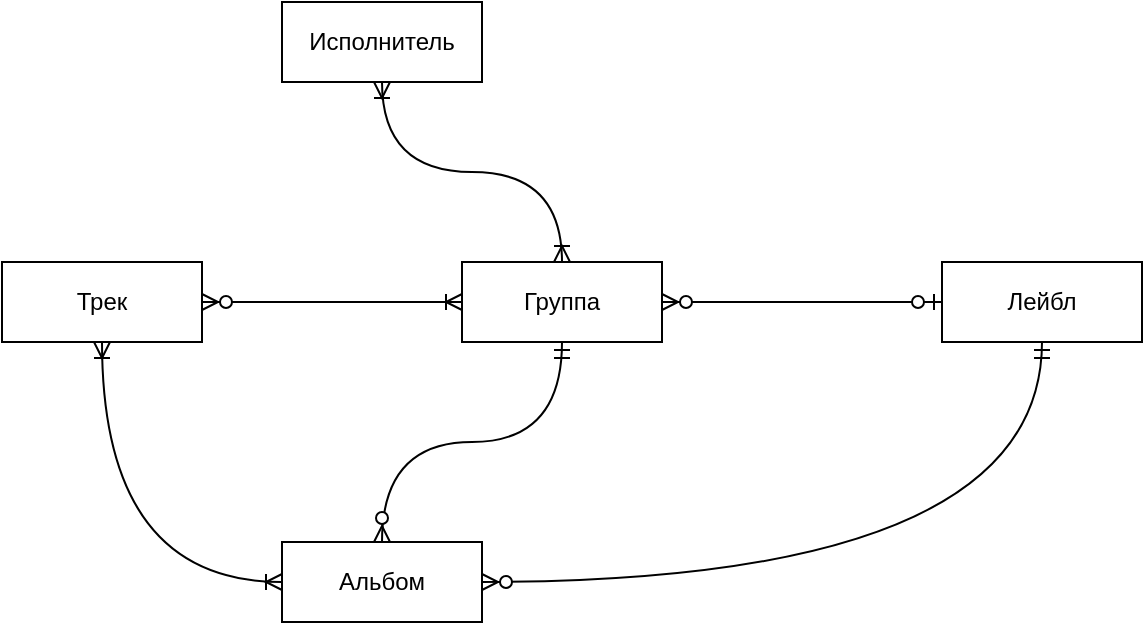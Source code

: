 <mxfile version="23.1.5" type="device">
  <diagram id="R2lEEEUBdFMjLlhIrx00" name="Page-1">
    <mxGraphModel dx="1486" dy="1307" grid="1" gridSize="10" guides="1" tooltips="1" connect="1" arrows="1" fold="1" page="0" pageScale="1" pageWidth="850" pageHeight="1100" math="0" shadow="0" extFonts="Permanent Marker^https://fonts.googleapis.com/css?family=Permanent+Marker">
      <root>
        <mxCell id="0" />
        <mxCell id="1" parent="0" />
        <mxCell id="dRvMTD8Y2ig5f0vn7IyD-3" value="Трек" style="whiteSpace=wrap;html=1;align=center;strokeColor=default;verticalAlign=middle;fontFamily=Helvetica;fontSize=12;fontColor=default;fillColor=default;" parent="1" vertex="1">
          <mxGeometry x="500" y="70" width="100" height="40" as="geometry" />
        </mxCell>
        <mxCell id="dRvMTD8Y2ig5f0vn7IyD-4" value="Исполнитель" style="whiteSpace=wrap;html=1;align=center;" parent="1" vertex="1">
          <mxGeometry x="640" y="-60" width="100" height="40" as="geometry" />
        </mxCell>
        <mxCell id="dRvMTD8Y2ig5f0vn7IyD-6" value="Лейбл" style="whiteSpace=wrap;html=1;align=center;" parent="1" vertex="1">
          <mxGeometry x="970" y="70" width="100" height="40" as="geometry" />
        </mxCell>
        <mxCell id="dRvMTD8Y2ig5f0vn7IyD-7" value="Группа" style="whiteSpace=wrap;html=1;align=center;" parent="1" vertex="1">
          <mxGeometry x="730" y="70" width="100" height="40" as="geometry" />
        </mxCell>
        <mxCell id="dRvMTD8Y2ig5f0vn7IyD-13" value="Альбом" style="whiteSpace=wrap;html=1;align=center;strokeColor=default;verticalAlign=middle;fontFamily=Helvetica;fontSize=12;fontColor=default;fillColor=default;" parent="1" vertex="1">
          <mxGeometry x="640" y="210" width="100" height="40" as="geometry" />
        </mxCell>
        <mxCell id="dRvMTD8Y2ig5f0vn7IyD-14" value="" style="edgeStyle=entityRelationEdgeStyle;fontSize=12;html=1;endArrow=ERzeroToMany;startArrow=ERzeroToOne;rounded=0;fontFamily=Helvetica;fontColor=default;" parent="1" source="dRvMTD8Y2ig5f0vn7IyD-6" target="dRvMTD8Y2ig5f0vn7IyD-7" edge="1">
          <mxGeometry width="100" height="100" relative="1" as="geometry">
            <mxPoint x="600" y="100" as="sourcePoint" />
            <mxPoint x="700" as="targetPoint" />
          </mxGeometry>
        </mxCell>
        <mxCell id="dRvMTD8Y2ig5f0vn7IyD-15" value="" style="edgeStyle=orthogonalEdgeStyle;fontSize=12;html=1;endArrow=ERoneToMany;startArrow=ERoneToMany;rounded=0;fontFamily=Helvetica;fontColor=default;curved=1;" parent="1" source="dRvMTD8Y2ig5f0vn7IyD-7" target="dRvMTD8Y2ig5f0vn7IyD-4" edge="1">
          <mxGeometry width="100" height="100" relative="1" as="geometry">
            <mxPoint x="600" y="100" as="sourcePoint" />
            <mxPoint x="700" as="targetPoint" />
          </mxGeometry>
        </mxCell>
        <mxCell id="dRvMTD8Y2ig5f0vn7IyD-16" value="" style="edgeStyle=orthogonalEdgeStyle;fontSize=12;html=1;endArrow=ERzeroToMany;startArrow=ERmandOne;rounded=0;fontFamily=Helvetica;fontColor=default;curved=1;" parent="1" source="dRvMTD8Y2ig5f0vn7IyD-7" target="dRvMTD8Y2ig5f0vn7IyD-13" edge="1">
          <mxGeometry width="100" height="100" relative="1" as="geometry">
            <mxPoint x="600" y="100" as="sourcePoint" />
            <mxPoint x="700" as="targetPoint" />
          </mxGeometry>
        </mxCell>
        <mxCell id="dRvMTD8Y2ig5f0vn7IyD-17" value="" style="edgeStyle=orthogonalEdgeStyle;fontSize=12;html=1;endArrow=ERoneToMany;startArrow=ERoneToMany;rounded=0;fontFamily=Helvetica;fontColor=default;curved=1;startFill=0;" parent="1" source="dRvMTD8Y2ig5f0vn7IyD-13" target="dRvMTD8Y2ig5f0vn7IyD-3" edge="1">
          <mxGeometry width="100" height="100" relative="1" as="geometry">
            <mxPoint x="600" y="100" as="sourcePoint" />
            <mxPoint x="700" as="targetPoint" />
          </mxGeometry>
        </mxCell>
        <mxCell id="dRvMTD8Y2ig5f0vn7IyD-18" value="" style="edgeStyle=orthogonalEdgeStyle;fontSize=12;html=1;endArrow=ERoneToMany;startArrow=ERzeroToMany;rounded=0;fontFamily=Helvetica;fontColor=default;curved=1;" parent="1" source="dRvMTD8Y2ig5f0vn7IyD-3" target="dRvMTD8Y2ig5f0vn7IyD-7" edge="1">
          <mxGeometry width="100" height="100" relative="1" as="geometry">
            <mxPoint x="600" y="100" as="sourcePoint" />
            <mxPoint x="700" as="targetPoint" />
          </mxGeometry>
        </mxCell>
        <mxCell id="tHkxMCb8XwE-QnX1BPR5-1" value="" style="edgeStyle=orthogonalEdgeStyle;fontSize=12;html=1;endArrow=ERzeroToMany;startArrow=ERmandOne;rounded=0;fontFamily=Helvetica;fontColor=default;curved=1;" edge="1" parent="1" source="dRvMTD8Y2ig5f0vn7IyD-6" target="dRvMTD8Y2ig5f0vn7IyD-13">
          <mxGeometry width="100" height="100" relative="1" as="geometry">
            <mxPoint x="790" y="120" as="sourcePoint" />
            <mxPoint x="700" y="220" as="targetPoint" />
            <Array as="points">
              <mxPoint x="1020" y="230" />
            </Array>
          </mxGeometry>
        </mxCell>
      </root>
    </mxGraphModel>
  </diagram>
</mxfile>
